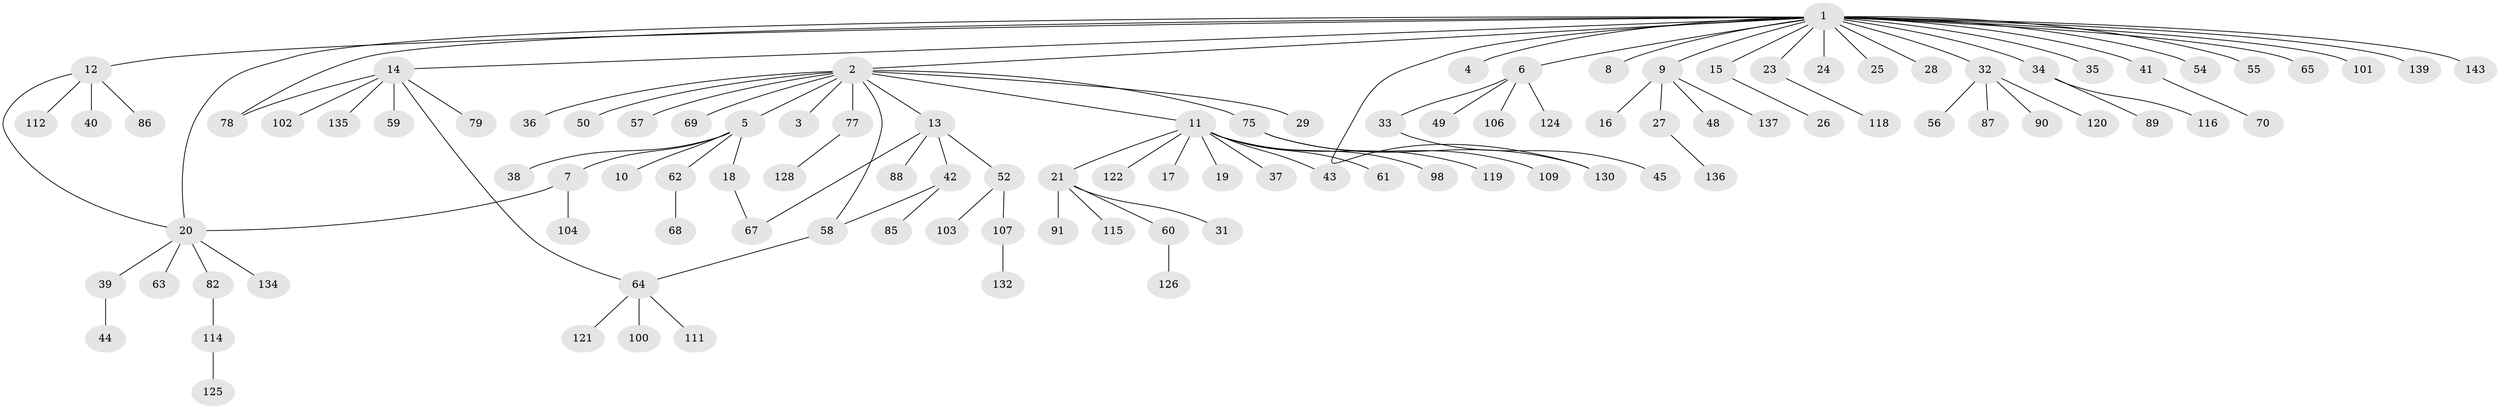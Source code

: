 // Generated by graph-tools (version 1.1) at 2025/23/03/03/25 07:23:54]
// undirected, 106 vertices, 112 edges
graph export_dot {
graph [start="1"]
  node [color=gray90,style=filled];
  1 [super="+141"];
  2 [super="+81"];
  3;
  4;
  5 [super="+53"];
  6 [super="+94"];
  7 [super="+129"];
  8;
  9 [super="+133"];
  10 [super="+96"];
  11 [super="+80"];
  12 [super="+22"];
  13 [super="+46"];
  14 [super="+66"];
  15;
  16;
  17;
  18;
  19 [super="+127"];
  20 [super="+97"];
  21 [super="+108"];
  23;
  24;
  25;
  26;
  27 [super="+47"];
  28 [super="+30"];
  29;
  31;
  32 [super="+51"];
  33 [super="+110"];
  34 [super="+72"];
  35;
  36 [super="+117"];
  37;
  38;
  39 [super="+84"];
  40;
  41;
  42 [super="+76"];
  43;
  44;
  45 [super="+113"];
  48;
  49 [super="+92"];
  50 [super="+74"];
  52 [super="+131"];
  54 [super="+73"];
  55;
  56;
  57;
  58;
  59;
  60 [super="+83"];
  61;
  62 [super="+71"];
  63;
  64;
  65;
  67 [super="+93"];
  68;
  69;
  70 [super="+105"];
  75 [super="+99"];
  77 [super="+123"];
  78;
  79;
  82 [super="+95"];
  85;
  86;
  87;
  88;
  89;
  90;
  91;
  98;
  100;
  101;
  102;
  103;
  104;
  106;
  107;
  109;
  111;
  112;
  114 [super="+142"];
  115;
  116;
  118 [super="+140"];
  119;
  120;
  121;
  122;
  124;
  125;
  126;
  128;
  130;
  132 [super="+138"];
  134;
  135;
  136;
  137;
  139;
  143;
  1 -- 2;
  1 -- 4;
  1 -- 6;
  1 -- 8;
  1 -- 9;
  1 -- 12;
  1 -- 14;
  1 -- 15;
  1 -- 20;
  1 -- 23;
  1 -- 24;
  1 -- 25;
  1 -- 28;
  1 -- 32;
  1 -- 34;
  1 -- 35;
  1 -- 41;
  1 -- 54;
  1 -- 55;
  1 -- 65;
  1 -- 78;
  1 -- 101;
  1 -- 130;
  1 -- 139;
  1 -- 143;
  2 -- 3;
  2 -- 5;
  2 -- 11;
  2 -- 13;
  2 -- 29;
  2 -- 36;
  2 -- 50;
  2 -- 57;
  2 -- 58;
  2 -- 69;
  2 -- 75;
  2 -- 77;
  5 -- 7;
  5 -- 10;
  5 -- 18;
  5 -- 38;
  5 -- 62;
  6 -- 33;
  6 -- 49;
  6 -- 106;
  6 -- 124;
  7 -- 20;
  7 -- 104;
  9 -- 16;
  9 -- 27;
  9 -- 48;
  9 -- 137;
  11 -- 17;
  11 -- 19;
  11 -- 21;
  11 -- 37;
  11 -- 43;
  11 -- 61;
  11 -- 98;
  11 -- 119;
  11 -- 122;
  12 -- 40;
  12 -- 86;
  12 -- 112;
  12 -- 20;
  13 -- 42;
  13 -- 52;
  13 -- 88;
  13 -- 67;
  14 -- 59;
  14 -- 64;
  14 -- 78;
  14 -- 79;
  14 -- 102;
  14 -- 135;
  15 -- 26;
  18 -- 67;
  20 -- 39;
  20 -- 63;
  20 -- 82;
  20 -- 134;
  21 -- 31;
  21 -- 60;
  21 -- 91;
  21 -- 115;
  23 -- 118;
  27 -- 136;
  32 -- 87;
  32 -- 90;
  32 -- 120;
  32 -- 56;
  33 -- 45;
  34 -- 89;
  34 -- 116;
  39 -- 44;
  41 -- 70 [weight=2];
  42 -- 58;
  42 -- 85;
  52 -- 103;
  52 -- 107;
  58 -- 64;
  60 -- 126;
  62 -- 68;
  64 -- 100;
  64 -- 111;
  64 -- 121;
  75 -- 109;
  75 -- 130;
  77 -- 128;
  82 -- 114;
  107 -- 132;
  114 -- 125;
}
